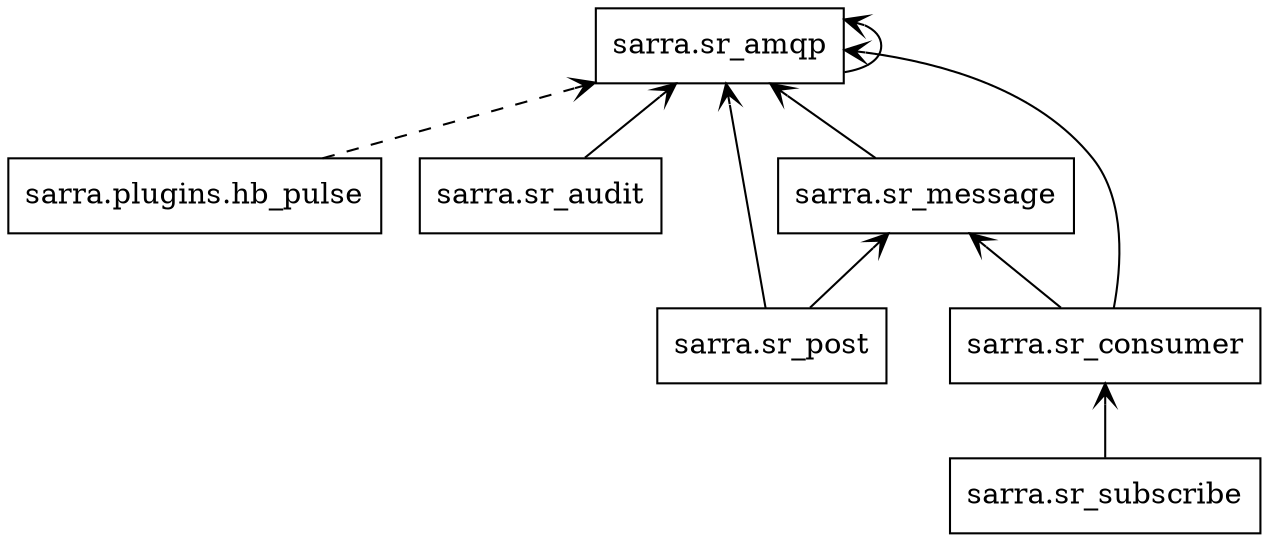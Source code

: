 digraph "packages_sr_amqp-all" {
charset="utf-8"
rankdir=BT;
"1" [label="sarra.plugins.hb_pulse", shape="box"];
"2" [label="sarra.sr_amqp", shape="box"];
"3" [label="sarra.sr_audit", shape="box"];
"4" [label="sarra.sr_consumer", shape="box"];
"5" [label="sarra.sr_message", shape="box"];
"6" [label="sarra.sr_post", shape="box"];
"7" [label="sarra.sr_subscribe", shape="box"];
"1" -> "2" [style=dashed, arrowhead="open", arrowtail="none"];
"2" -> "2" [arrowhead="open", arrowtail="none"];
"5" -> "2" [arrowhead="open", arrowtail="none"];
"3" -> "2" [arrowhead="open", arrowtail="none"];
"4" -> "2" [arrowhead="open", arrowtail="none"];
"4" -> "5" [arrowhead="open", arrowtail="none"];
"6" -> "2" [arrowhead="open", arrowtail="none"];
"6" -> "5" [arrowhead="open", arrowtail="none"];
"7" -> "4" [arrowhead="open", arrowtail="none"];
}
